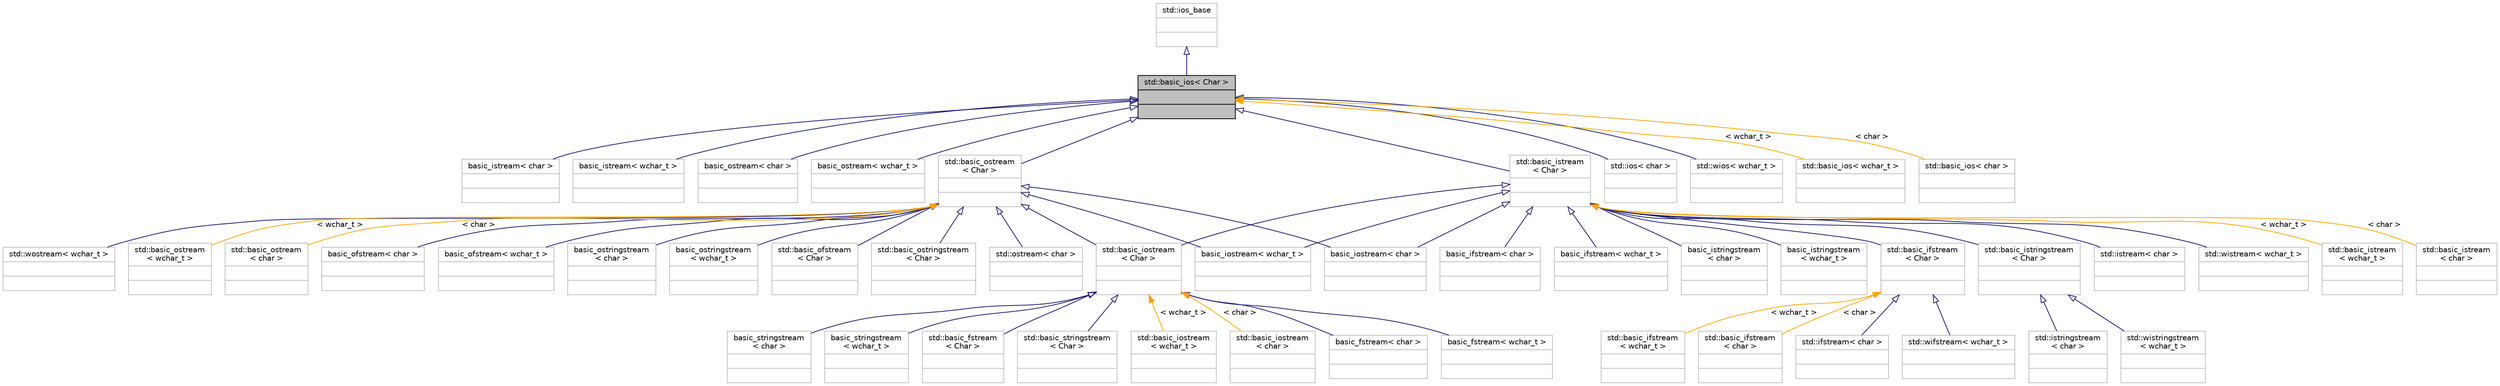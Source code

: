 digraph "std::basic_ios&lt; Char &gt;"
{
  edge [fontname="Helvetica",fontsize="10",labelfontname="Helvetica",labelfontsize="10"];
  node [fontname="Helvetica",fontsize="10",shape=record];
  Node53 [label="{std::basic_ios\< Char \>\n||}",height=0.2,width=0.4,color="black", fillcolor="grey75", style="filled", fontcolor="black"];
  Node54 -> Node53 [dir="back",color="midnightblue",fontsize="10",style="solid",arrowtail="onormal",fontname="Helvetica"];
  Node54 [label="{std::ios_base\n||}",height=0.2,width=0.4,color="grey75", fillcolor="white", style="filled",tooltip="STL class "];
  Node53 -> Node55 [dir="back",color="midnightblue",fontsize="10",style="solid",arrowtail="onormal",fontname="Helvetica"];
  Node55 [label="{basic_istream\< char \>\n||}",height=0.2,width=0.4,color="grey75", fillcolor="white", style="filled"];
  Node53 -> Node56 [dir="back",color="midnightblue",fontsize="10",style="solid",arrowtail="onormal",fontname="Helvetica"];
  Node56 [label="{basic_istream\< wchar_t \>\n||}",height=0.2,width=0.4,color="grey75", fillcolor="white", style="filled"];
  Node53 -> Node57 [dir="back",color="midnightblue",fontsize="10",style="solid",arrowtail="onormal",fontname="Helvetica"];
  Node57 [label="{basic_ostream\< char \>\n||}",height=0.2,width=0.4,color="grey75", fillcolor="white", style="filled"];
  Node53 -> Node58 [dir="back",color="midnightblue",fontsize="10",style="solid",arrowtail="onormal",fontname="Helvetica"];
  Node58 [label="{basic_ostream\< wchar_t \>\n||}",height=0.2,width=0.4,color="grey75", fillcolor="white", style="filled"];
  Node53 -> Node59 [dir="back",color="midnightblue",fontsize="10",style="solid",arrowtail="onormal",fontname="Helvetica"];
  Node59 [label="{std::basic_istream\l\< Char \>\n||}",height=0.2,width=0.4,color="grey75", fillcolor="white", style="filled",tooltip="STL class "];
  Node59 -> Node60 [dir="back",color="midnightblue",fontsize="10",style="solid",arrowtail="onormal",fontname="Helvetica"];
  Node60 [label="{basic_ifstream\< char \>\n||}",height=0.2,width=0.4,color="grey75", fillcolor="white", style="filled"];
  Node59 -> Node61 [dir="back",color="midnightblue",fontsize="10",style="solid",arrowtail="onormal",fontname="Helvetica"];
  Node61 [label="{basic_ifstream\< wchar_t \>\n||}",height=0.2,width=0.4,color="grey75", fillcolor="white", style="filled"];
  Node59 -> Node62 [dir="back",color="midnightblue",fontsize="10",style="solid",arrowtail="onormal",fontname="Helvetica"];
  Node62 [label="{basic_iostream\< char \>\n||}",height=0.2,width=0.4,color="grey75", fillcolor="white", style="filled"];
  Node59 -> Node63 [dir="back",color="midnightblue",fontsize="10",style="solid",arrowtail="onormal",fontname="Helvetica"];
  Node63 [label="{basic_iostream\< wchar_t \>\n||}",height=0.2,width=0.4,color="grey75", fillcolor="white", style="filled"];
  Node59 -> Node64 [dir="back",color="midnightblue",fontsize="10",style="solid",arrowtail="onormal",fontname="Helvetica"];
  Node64 [label="{basic_istringstream\l\< char \>\n||}",height=0.2,width=0.4,color="grey75", fillcolor="white", style="filled"];
  Node59 -> Node65 [dir="back",color="midnightblue",fontsize="10",style="solid",arrowtail="onormal",fontname="Helvetica"];
  Node65 [label="{basic_istringstream\l\< wchar_t \>\n||}",height=0.2,width=0.4,color="grey75", fillcolor="white", style="filled"];
  Node59 -> Node66 [dir="back",color="midnightblue",fontsize="10",style="solid",arrowtail="onormal",fontname="Helvetica"];
  Node66 [label="{std::basic_ifstream\l\< Char \>\n||}",height=0.2,width=0.4,color="grey75", fillcolor="white", style="filled",tooltip="STL class "];
  Node66 -> Node67 [dir="back",color="midnightblue",fontsize="10",style="solid",arrowtail="onormal",fontname="Helvetica"];
  Node67 [label="{std::ifstream\< char \>\n||}",height=0.2,width=0.4,color="grey75", fillcolor="white", style="filled",tooltip="STL class "];
  Node66 -> Node68 [dir="back",color="midnightblue",fontsize="10",style="solid",arrowtail="onormal",fontname="Helvetica"];
  Node68 [label="{std::wifstream\< wchar_t \>\n||}",height=0.2,width=0.4,color="grey75", fillcolor="white", style="filled",tooltip="STL class "];
  Node66 -> Node69 [dir="back",color="orange",fontsize="10",style="solid",label=" \< wchar_t \>" ,fontname="Helvetica"];
  Node69 [label="{std::basic_ifstream\l\< wchar_t \>\n||}",height=0.2,width=0.4,color="grey75", fillcolor="white", style="filled"];
  Node66 -> Node70 [dir="back",color="orange",fontsize="10",style="solid",label=" \< char \>" ,fontname="Helvetica"];
  Node70 [label="{std::basic_ifstream\l\< char \>\n||}",height=0.2,width=0.4,color="grey75", fillcolor="white", style="filled"];
  Node59 -> Node71 [dir="back",color="midnightblue",fontsize="10",style="solid",arrowtail="onormal",fontname="Helvetica"];
  Node71 [label="{std::basic_iostream\l\< Char \>\n||}",height=0.2,width=0.4,color="grey75", fillcolor="white", style="filled",tooltip="STL class "];
  Node71 -> Node72 [dir="back",color="midnightblue",fontsize="10",style="solid",arrowtail="onormal",fontname="Helvetica"];
  Node72 [label="{basic_fstream\< char \>\n||}",height=0.2,width=0.4,color="grey75", fillcolor="white", style="filled"];
  Node71 -> Node73 [dir="back",color="midnightblue",fontsize="10",style="solid",arrowtail="onormal",fontname="Helvetica"];
  Node73 [label="{basic_fstream\< wchar_t \>\n||}",height=0.2,width=0.4,color="grey75", fillcolor="white", style="filled"];
  Node71 -> Node74 [dir="back",color="midnightblue",fontsize="10",style="solid",arrowtail="onormal",fontname="Helvetica"];
  Node74 [label="{basic_stringstream\l\< char \>\n||}",height=0.2,width=0.4,color="grey75", fillcolor="white", style="filled"];
  Node71 -> Node75 [dir="back",color="midnightblue",fontsize="10",style="solid",arrowtail="onormal",fontname="Helvetica"];
  Node75 [label="{basic_stringstream\l\< wchar_t \>\n||}",height=0.2,width=0.4,color="grey75", fillcolor="white", style="filled"];
  Node71 -> Node76 [dir="back",color="midnightblue",fontsize="10",style="solid",arrowtail="onormal",fontname="Helvetica"];
  Node76 [label="{std::basic_fstream\l\< Char \>\n||}",height=0.2,width=0.4,color="grey75", fillcolor="white", style="filled",tooltip="STL class "];
  Node71 -> Node81 [dir="back",color="midnightblue",fontsize="10",style="solid",arrowtail="onormal",fontname="Helvetica"];
  Node81 [label="{std::basic_stringstream\l\< Char \>\n||}",height=0.2,width=0.4,color="grey75", fillcolor="white", style="filled",tooltip="STL class "];
  Node71 -> Node86 [dir="back",color="orange",fontsize="10",style="solid",label=" \< wchar_t \>" ,fontname="Helvetica"];
  Node86 [label="{std::basic_iostream\l\< wchar_t \>\n||}",height=0.2,width=0.4,color="grey75", fillcolor="white", style="filled"];
  Node71 -> Node87 [dir="back",color="orange",fontsize="10",style="solid",label=" \< char \>" ,fontname="Helvetica"];
  Node87 [label="{std::basic_iostream\l\< char \>\n||}",height=0.2,width=0.4,color="grey75", fillcolor="white", style="filled"];
  Node59 -> Node88 [dir="back",color="midnightblue",fontsize="10",style="solid",arrowtail="onormal",fontname="Helvetica"];
  Node88 [label="{std::basic_istringstream\l\< Char \>\n||}",height=0.2,width=0.4,color="grey75", fillcolor="white", style="filled",tooltip="STL class "];
  Node88 -> Node89 [dir="back",color="midnightblue",fontsize="10",style="solid",arrowtail="onormal",fontname="Helvetica"];
  Node89 [label="{std::istringstream\l\< char \>\n||}",height=0.2,width=0.4,color="grey75", fillcolor="white", style="filled",tooltip="STL class "];
  Node88 -> Node90 [dir="back",color="midnightblue",fontsize="10",style="solid",arrowtail="onormal",fontname="Helvetica"];
  Node90 [label="{std::wistringstream\l\< wchar_t \>\n||}",height=0.2,width=0.4,color="grey75", fillcolor="white", style="filled",tooltip="STL class "];
  Node59 -> Node93 [dir="back",color="midnightblue",fontsize="10",style="solid",arrowtail="onormal",fontname="Helvetica"];
  Node93 [label="{std::istream\< char \>\n||}",height=0.2,width=0.4,color="grey75", fillcolor="white", style="filled",tooltip="STL class "];
  Node59 -> Node94 [dir="back",color="midnightblue",fontsize="10",style="solid",arrowtail="onormal",fontname="Helvetica"];
  Node94 [label="{std::wistream\< wchar_t \>\n||}",height=0.2,width=0.4,color="grey75", fillcolor="white", style="filled",tooltip="STL class "];
  Node59 -> Node95 [dir="back",color="orange",fontsize="10",style="solid",label=" \< wchar_t \>" ,fontname="Helvetica"];
  Node95 [label="{std::basic_istream\l\< wchar_t \>\n||}",height=0.2,width=0.4,color="grey75", fillcolor="white", style="filled"];
  Node59 -> Node96 [dir="back",color="orange",fontsize="10",style="solid",label=" \< char \>" ,fontname="Helvetica"];
  Node96 [label="{std::basic_istream\l\< char \>\n||}",height=0.2,width=0.4,color="grey75", fillcolor="white", style="filled"];
  Node53 -> Node97 [dir="back",color="midnightblue",fontsize="10",style="solid",arrowtail="onormal",fontname="Helvetica"];
  Node97 [label="{std::basic_ostream\l\< Char \>\n||}",height=0.2,width=0.4,color="grey75", fillcolor="white", style="filled",tooltip="STL class "];
  Node97 -> Node62 [dir="back",color="midnightblue",fontsize="10",style="solid",arrowtail="onormal",fontname="Helvetica"];
  Node97 -> Node63 [dir="back",color="midnightblue",fontsize="10",style="solid",arrowtail="onormal",fontname="Helvetica"];
  Node97 -> Node98 [dir="back",color="midnightblue",fontsize="10",style="solid",arrowtail="onormal",fontname="Helvetica"];
  Node98 [label="{basic_ofstream\< char \>\n||}",height=0.2,width=0.4,color="grey75", fillcolor="white", style="filled"];
  Node97 -> Node99 [dir="back",color="midnightblue",fontsize="10",style="solid",arrowtail="onormal",fontname="Helvetica"];
  Node99 [label="{basic_ofstream\< wchar_t \>\n||}",height=0.2,width=0.4,color="grey75", fillcolor="white", style="filled"];
  Node97 -> Node100 [dir="back",color="midnightblue",fontsize="10",style="solid",arrowtail="onormal",fontname="Helvetica"];
  Node100 [label="{basic_ostringstream\l\< char \>\n||}",height=0.2,width=0.4,color="grey75", fillcolor="white", style="filled"];
  Node97 -> Node101 [dir="back",color="midnightblue",fontsize="10",style="solid",arrowtail="onormal",fontname="Helvetica"];
  Node101 [label="{basic_ostringstream\l\< wchar_t \>\n||}",height=0.2,width=0.4,color="grey75", fillcolor="white", style="filled"];
  Node97 -> Node71 [dir="back",color="midnightblue",fontsize="10",style="solid",arrowtail="onormal",fontname="Helvetica"];
  Node97 -> Node102 [dir="back",color="midnightblue",fontsize="10",style="solid",arrowtail="onormal",fontname="Helvetica"];
  Node102 [label="{std::basic_ofstream\l\< Char \>\n||}",height=0.2,width=0.4,color="grey75", fillcolor="white", style="filled",tooltip="STL class "];
  Node97 -> Node107 [dir="back",color="midnightblue",fontsize="10",style="solid",arrowtail="onormal",fontname="Helvetica"];
  Node107 [label="{std::basic_ostringstream\l\< Char \>\n||}",height=0.2,width=0.4,color="grey75", fillcolor="white", style="filled",tooltip="STL class "];
  Node97 -> Node112 [dir="back",color="midnightblue",fontsize="10",style="solid",arrowtail="onormal",fontname="Helvetica"];
  Node112 [label="{std::ostream\< char \>\n||}",height=0.2,width=0.4,color="grey75", fillcolor="white", style="filled",tooltip="STL class "];
  Node97 -> Node113 [dir="back",color="midnightblue",fontsize="10",style="solid",arrowtail="onormal",fontname="Helvetica"];
  Node113 [label="{std::wostream\< wchar_t \>\n||}",height=0.2,width=0.4,color="grey75", fillcolor="white", style="filled",tooltip="STL class "];
  Node97 -> Node114 [dir="back",color="orange",fontsize="10",style="solid",label=" \< wchar_t \>" ,fontname="Helvetica"];
  Node114 [label="{std::basic_ostream\l\< wchar_t \>\n||}",height=0.2,width=0.4,color="grey75", fillcolor="white", style="filled"];
  Node97 -> Node115 [dir="back",color="orange",fontsize="10",style="solid",label=" \< char \>" ,fontname="Helvetica"];
  Node115 [label="{std::basic_ostream\l\< char \>\n||}",height=0.2,width=0.4,color="grey75", fillcolor="white", style="filled"];
  Node53 -> Node116 [dir="back",color="midnightblue",fontsize="10",style="solid",arrowtail="onormal",fontname="Helvetica"];
  Node116 [label="{std::ios\< char \>\n||}",height=0.2,width=0.4,color="grey75", fillcolor="white", style="filled",tooltip="STL class "];
  Node53 -> Node117 [dir="back",color="midnightblue",fontsize="10",style="solid",arrowtail="onormal",fontname="Helvetica"];
  Node117 [label="{std::wios\< wchar_t \>\n||}",height=0.2,width=0.4,color="grey75", fillcolor="white", style="filled",tooltip="STL class "];
  Node53 -> Node118 [dir="back",color="orange",fontsize="10",style="solid",label=" \< wchar_t \>" ,fontname="Helvetica"];
  Node118 [label="{std::basic_ios\< wchar_t \>\n||}",height=0.2,width=0.4,color="grey75", fillcolor="white", style="filled"];
  Node53 -> Node119 [dir="back",color="orange",fontsize="10",style="solid",label=" \< char \>" ,fontname="Helvetica"];
  Node119 [label="{std::basic_ios\< char \>\n||}",height=0.2,width=0.4,color="grey75", fillcolor="white", style="filled"];
}
